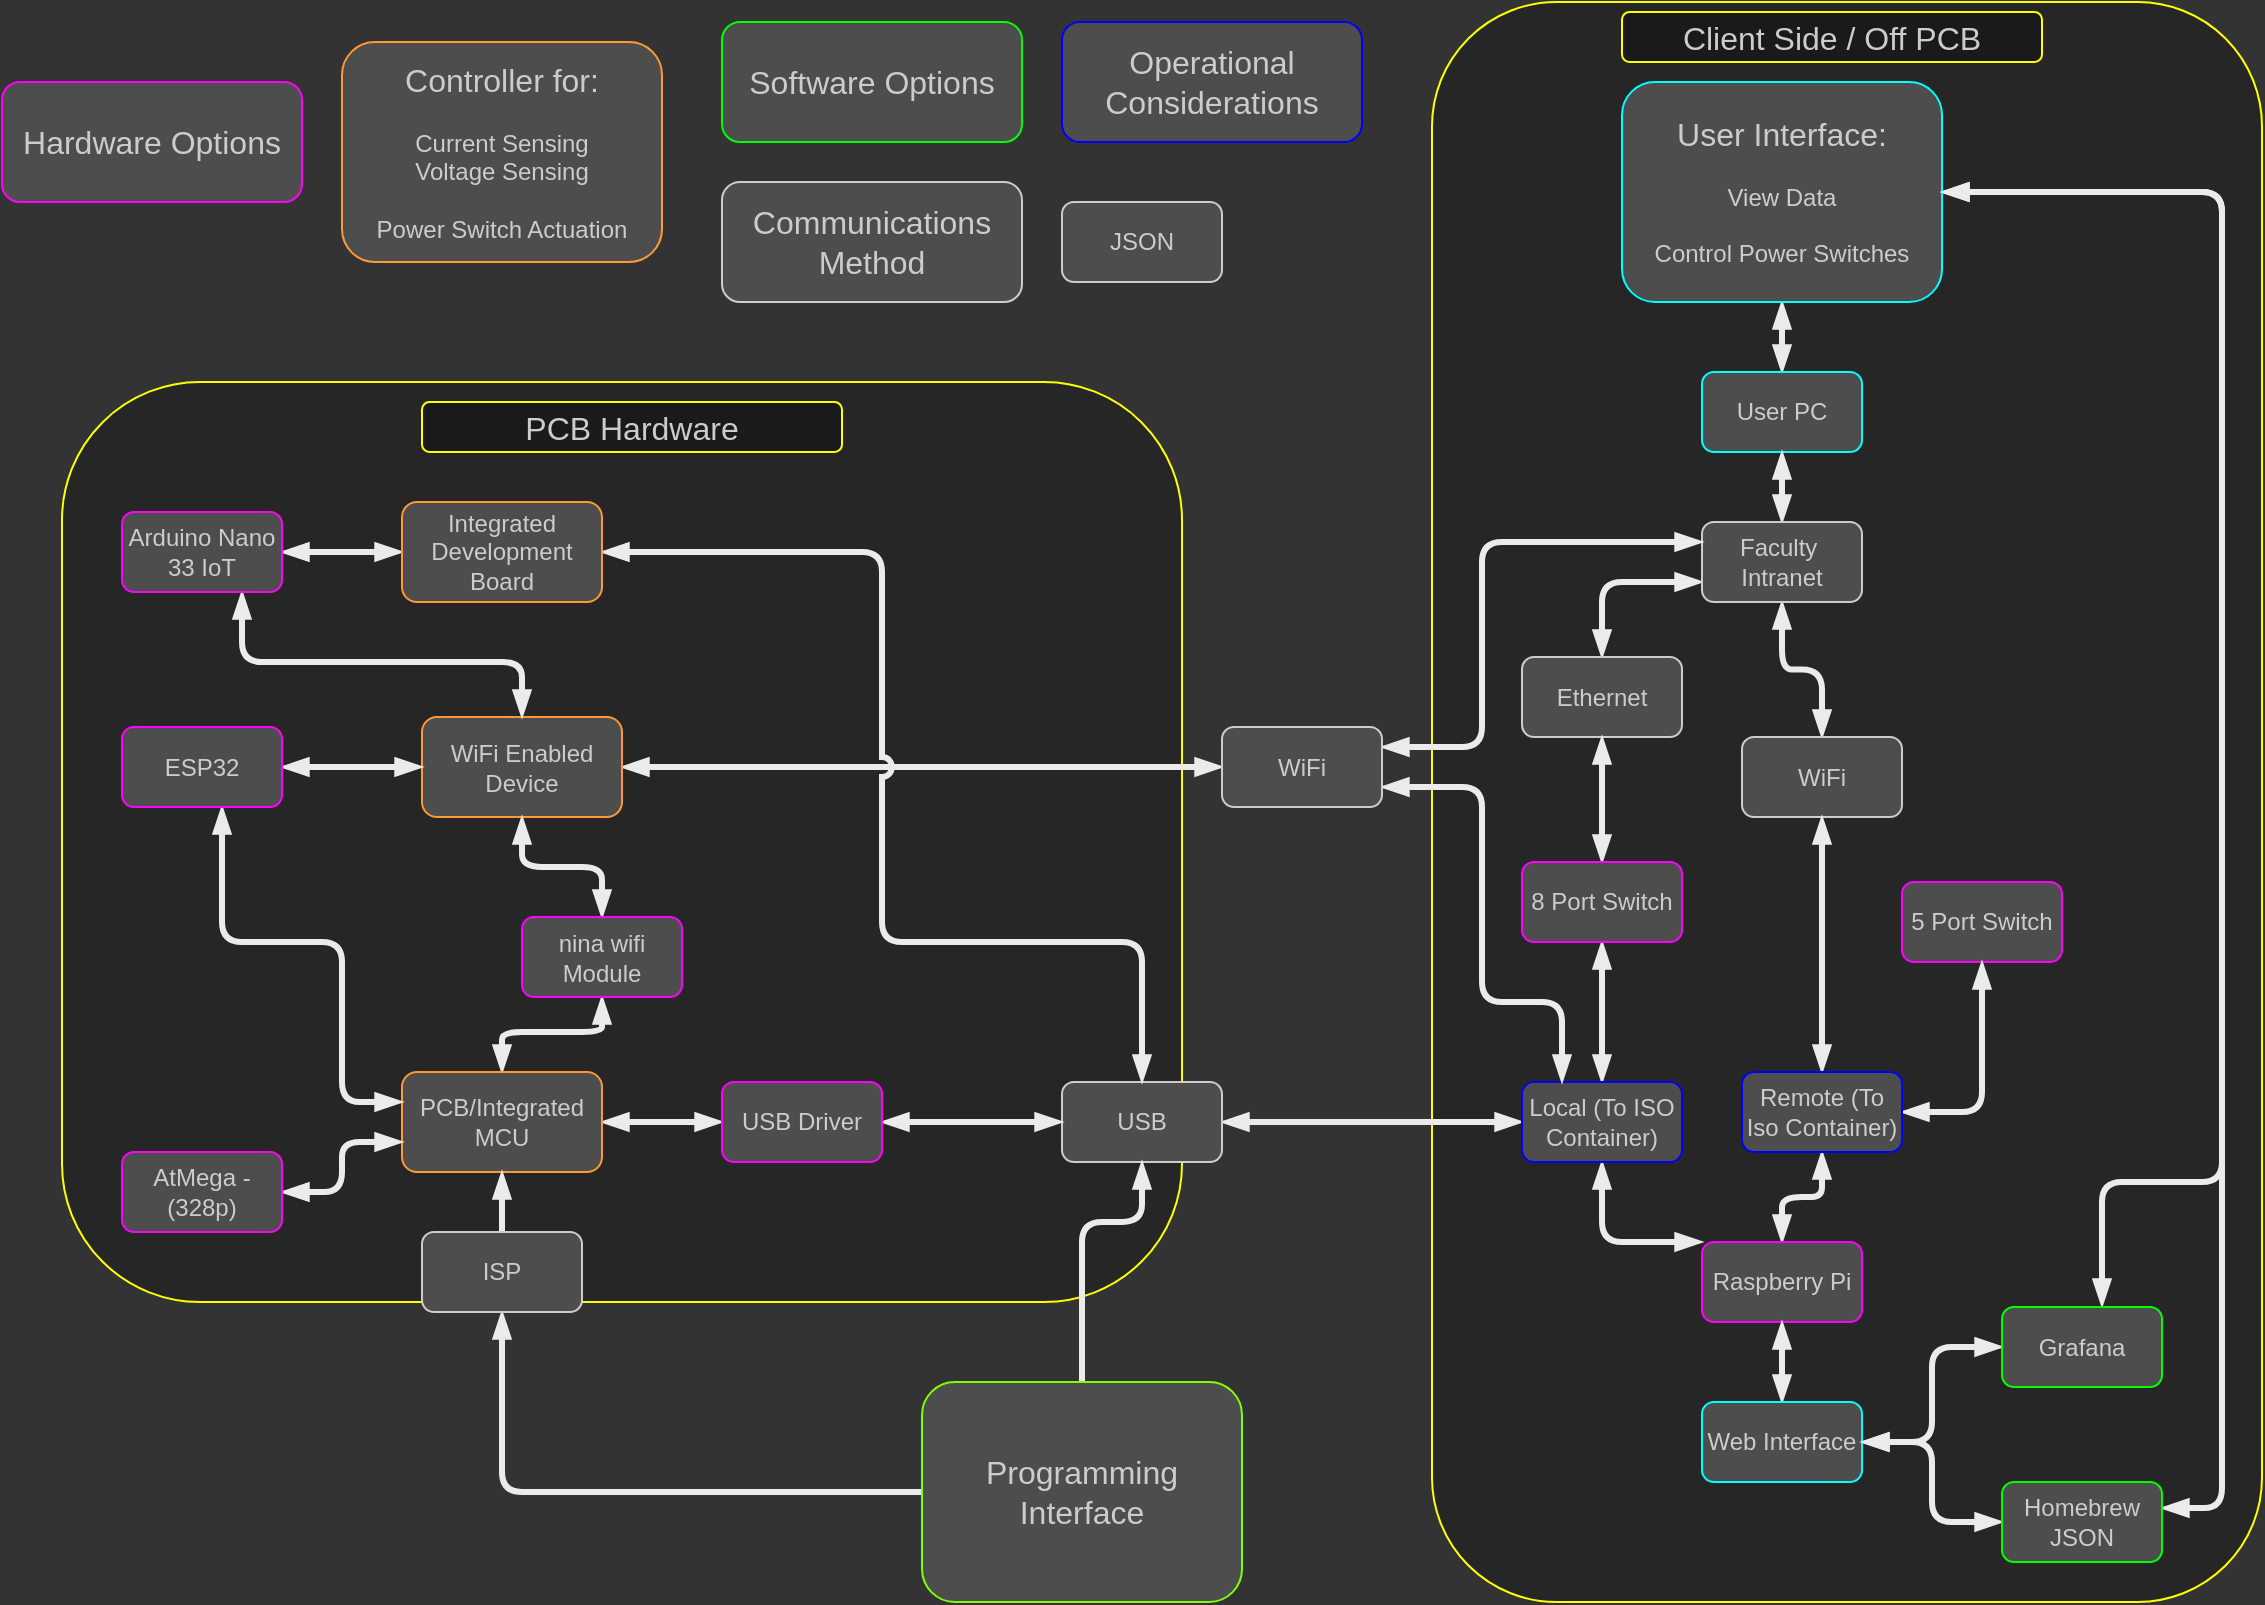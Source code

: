 <mxfile version="16.1.2" type="device"><diagram id="R2lEEEUBdFMjLlhIrx00" name="Page-1"><mxGraphModel dx="1673" dy="1159" grid="1" gridSize="10" guides="1" tooltips="1" connect="1" arrows="1" fold="1" page="1" pageScale="1" pageWidth="1169" pageHeight="827" background="#333333" math="0" shadow="0" extFonts="Permanent Marker^https://fonts.googleapis.com/css?family=Permanent+Marker"><root><mxCell id="0"/><mxCell id="1" parent="0"/><mxCell id="L5KVZY3LujiR9hxZ_9Is-6" value="" style="rounded=1;whiteSpace=wrap;html=1;fontFamily=Helvetica;fontSize=16;fontColor=#CCCCCC;strokeColor=#FFFF00;fillColor=#262626;glass=0;sketch=0;" vertex="1" parent="1"><mxGeometry x="60" y="200" width="560" height="460" as="geometry"/></mxCell><mxCell id="f1NFoJl14ffuExic_h9X-86" value="" style="rounded=1;whiteSpace=wrap;html=1;fontFamily=Helvetica;fontSize=16;fontColor=#CCCCCC;strokeColor=#FFFF00;fillColor=#262626;glass=0;sketch=0;" parent="1" vertex="1"><mxGeometry x="745" y="10" width="415" height="800" as="geometry"/></mxCell><mxCell id="f1NFoJl14ffuExic_h9X-1" value="&lt;font style=&quot;font-size: 16px&quot;&gt;Controller for:&lt;/font&gt;&lt;br&gt;&lt;br&gt;Current Sensing&lt;br&gt;Voltage Sensing&lt;br&gt;&lt;br&gt;Power Switch Actuation" style="rounded=1;whiteSpace=wrap;html=1;fillColor=#4D4D4D;fontColor=#CCCCCC;strokeColor=#FF9933;" parent="1" vertex="1"><mxGeometry x="200" y="30" width="160" height="110" as="geometry"/></mxCell><mxCell id="f1NFoJl14ffuExic_h9X-56" style="edgeStyle=orthogonalEdgeStyle;shape=connector;rounded=1;orthogonalLoop=1;jettySize=auto;html=1;labelBackgroundColor=default;fontFamily=Helvetica;fontSize=16;fontColor=#CCCCCC;startArrow=blockThin;startFill=1;endArrow=blockThin;endFill=1;strokeColor=#EBEBEB;strokeWidth=3;" parent="1" source="f1NFoJl14ffuExic_h9X-2" target="f1NFoJl14ffuExic_h9X-55" edge="1"><mxGeometry relative="1" as="geometry"/></mxCell><mxCell id="f1NFoJl14ffuExic_h9X-81" style="edgeStyle=orthogonalEdgeStyle;shape=connector;rounded=1;orthogonalLoop=1;jettySize=auto;html=1;entryX=0.625;entryY=-0.012;entryDx=0;entryDy=0;entryPerimeter=0;labelBackgroundColor=default;fontFamily=Helvetica;fontSize=16;fontColor=#CCCCCC;startArrow=blockThin;startFill=1;endArrow=blockThin;endFill=1;strokeColor=#EBEBEB;strokeWidth=3;" parent="1" source="f1NFoJl14ffuExic_h9X-2" target="f1NFoJl14ffuExic_h9X-15" edge="1"><mxGeometry relative="1" as="geometry"><Array as="points"><mxPoint x="1140" y="105"/><mxPoint x="1140" y="600"/><mxPoint x="1080" y="600"/></Array></mxGeometry></mxCell><mxCell id="f1NFoJl14ffuExic_h9X-2" value="&lt;span&gt;&lt;font style=&quot;font-size: 16px&quot;&gt;User Interface:&lt;/font&gt;&lt;br&gt;&lt;br&gt;View Data&lt;br&gt;&lt;br&gt;Control Power Switches&lt;br&gt;&lt;/span&gt;" style="rounded=1;whiteSpace=wrap;html=1;fillColor=#4D4D4D;fontColor=#CCCCCC;strokeColor=#00FFFF;" parent="1" vertex="1"><mxGeometry x="840" y="50" width="160" height="110" as="geometry"/></mxCell><mxCell id="f1NFoJl14ffuExic_h9X-3" value="&lt;span&gt;JSON&lt;br&gt;&lt;/span&gt;" style="rounded=1;whiteSpace=wrap;html=1;fillColor=#4D4D4D;fontColor=#CCCCCC;strokeColor=#CCCCCC;" parent="1" vertex="1"><mxGeometry x="560" y="110" width="80" height="40" as="geometry"/></mxCell><mxCell id="f1NFoJl14ffuExic_h9X-63" style="edgeStyle=orthogonalEdgeStyle;shape=connector;rounded=1;orthogonalLoop=1;jettySize=auto;html=1;entryX=0.5;entryY=1;entryDx=0;entryDy=0;labelBackgroundColor=default;fontFamily=Helvetica;fontSize=16;fontColor=#CCCCCC;startArrow=blockThin;startFill=1;endArrow=blockThin;endFill=1;strokeColor=#EBEBEB;strokeWidth=3;" parent="1" source="f1NFoJl14ffuExic_h9X-4" target="f1NFoJl14ffuExic_h9X-20" edge="1"><mxGeometry relative="1" as="geometry"><Array as="points"><mxPoint x="830" y="630"/></Array></mxGeometry></mxCell><mxCell id="f1NFoJl14ffuExic_h9X-64" style="edgeStyle=orthogonalEdgeStyle;shape=connector;rounded=1;orthogonalLoop=1;jettySize=auto;html=1;labelBackgroundColor=default;fontFamily=Helvetica;fontSize=16;fontColor=#CCCCCC;startArrow=blockThin;startFill=1;endArrow=blockThin;endFill=1;strokeColor=#EBEBEB;strokeWidth=3;entryX=0.5;entryY=1;entryDx=0;entryDy=0;" parent="1" source="f1NFoJl14ffuExic_h9X-4" target="f1NFoJl14ffuExic_h9X-21" edge="1"><mxGeometry relative="1" as="geometry"><mxPoint x="1010" y="612.5" as="targetPoint"/></mxGeometry></mxCell><mxCell id="f1NFoJl14ffuExic_h9X-4" value="&lt;span&gt;Raspberry Pi&lt;br&gt;&lt;/span&gt;" style="rounded=1;whiteSpace=wrap;html=1;fillColor=#4D4D4D;fontColor=#CCCCCC;strokeColor=#FF00FF;" parent="1" vertex="1"><mxGeometry x="880" y="630" width="80" height="40" as="geometry"/></mxCell><mxCell id="f1NFoJl14ffuExic_h9X-101" style="edgeStyle=orthogonalEdgeStyle;shape=connector;rounded=1;orthogonalLoop=1;jettySize=auto;html=1;labelBackgroundColor=default;fontFamily=Helvetica;fontSize=16;fontColor=#CCCCCC;startArrow=blockThin;startFill=1;endArrow=blockThin;endFill=1;strokeColor=#EBEBEB;strokeWidth=3;" parent="1" source="f1NFoJl14ffuExic_h9X-6" target="f1NFoJl14ffuExic_h9X-100" edge="1"><mxGeometry relative="1" as="geometry"/></mxCell><mxCell id="3wInzczH0KhTfQulINKs-4" style="edgeStyle=orthogonalEdgeStyle;shape=connector;rounded=1;orthogonalLoop=1;jettySize=auto;html=1;entryX=0;entryY=0.5;entryDx=0;entryDy=0;labelBackgroundColor=default;fontFamily=Helvetica;fontSize=16;fontColor=#CCCCCC;startArrow=blockThin;startFill=1;endArrow=blockThin;endFill=1;strokeColor=#EBEBEB;strokeWidth=3;" parent="1" source="f1NFoJl14ffuExic_h9X-6" target="3wInzczH0KhTfQulINKs-3" edge="1"><mxGeometry relative="1" as="geometry"/></mxCell><mxCell id="f1NFoJl14ffuExic_h9X-6" value="&lt;span&gt;PCB/Integrated MCU&lt;br&gt;&lt;/span&gt;" style="rounded=1;whiteSpace=wrap;html=1;fillColor=#4D4D4D;fontColor=#CCCCCC;strokeColor=#FF9933;" parent="1" vertex="1"><mxGeometry x="230" y="545" width="100" height="50" as="geometry"/></mxCell><mxCell id="f1NFoJl14ffuExic_h9X-79" style="edgeStyle=orthogonalEdgeStyle;shape=connector;rounded=1;orthogonalLoop=1;jettySize=auto;html=1;labelBackgroundColor=default;fontFamily=Helvetica;fontSize=16;fontColor=#CCCCCC;startArrow=blockThin;startFill=1;endArrow=blockThin;endFill=1;strokeColor=#EBEBEB;strokeWidth=3;" parent="1" source="f1NFoJl14ffuExic_h9X-7" target="f1NFoJl14ffuExic_h9X-76" edge="1"><mxGeometry relative="1" as="geometry"/></mxCell><mxCell id="f1NFoJl14ffuExic_h9X-7" value="&lt;span&gt;WiFi&lt;br&gt;&lt;/span&gt;" style="rounded=1;whiteSpace=wrap;html=1;fillColor=#4D4D4D;fontColor=#CCCCCC;strokeColor=#CCCCCC;" parent="1" vertex="1"><mxGeometry x="900" y="377.5" width="80" height="40" as="geometry"/></mxCell><mxCell id="f1NFoJl14ffuExic_h9X-78" style="edgeStyle=orthogonalEdgeStyle;shape=connector;rounded=1;orthogonalLoop=1;jettySize=auto;html=1;entryX=0;entryY=0.75;entryDx=0;entryDy=0;labelBackgroundColor=default;fontFamily=Helvetica;fontSize=16;fontColor=#CCCCCC;startArrow=blockThin;startFill=1;endArrow=blockThin;endFill=1;strokeColor=#EBEBEB;strokeWidth=3;" parent="1" source="f1NFoJl14ffuExic_h9X-8" target="f1NFoJl14ffuExic_h9X-76" edge="1"><mxGeometry relative="1" as="geometry"><Array as="points"><mxPoint x="830" y="300"/></Array></mxGeometry></mxCell><mxCell id="f1NFoJl14ffuExic_h9X-8" value="&lt;span&gt;Ethernet&lt;br&gt;&lt;/span&gt;" style="rounded=1;whiteSpace=wrap;html=1;fillColor=#4D4D4D;fontColor=#CCCCCC;strokeColor=#CCCCCC;" parent="1" vertex="1"><mxGeometry x="790" y="337.5" width="80" height="40" as="geometry"/></mxCell><mxCell id="f1NFoJl14ffuExic_h9X-94" style="edgeStyle=orthogonalEdgeStyle;shape=connector;rounded=1;orthogonalLoop=1;jettySize=auto;html=1;entryX=0;entryY=0.5;entryDx=0;entryDy=0;labelBackgroundColor=default;fontFamily=Helvetica;fontSize=16;fontColor=#CCCCCC;startArrow=blockThin;startFill=1;endArrow=blockThin;endFill=1;strokeColor=#EBEBEB;strokeWidth=3;" parent="1" source="f1NFoJl14ffuExic_h9X-9" target="f1NFoJl14ffuExic_h9X-93" edge="1"><mxGeometry relative="1" as="geometry"/></mxCell><mxCell id="f1NFoJl14ffuExic_h9X-9" value="&lt;span&gt;WiFi Enabled Device&lt;br&gt;&lt;/span&gt;" style="rounded=1;whiteSpace=wrap;html=1;fillColor=#4D4D4D;fontColor=#CCCCCC;strokeColor=#FF9933;" parent="1" vertex="1"><mxGeometry x="240" y="367.5" width="100" height="50" as="geometry"/></mxCell><mxCell id="f1NFoJl14ffuExic_h9X-95" style="edgeStyle=orthogonalEdgeStyle;shape=connector;rounded=1;orthogonalLoop=1;jettySize=auto;html=1;entryX=0;entryY=0.5;entryDx=0;entryDy=0;labelBackgroundColor=default;fontFamily=Helvetica;fontSize=16;fontColor=#CCCCCC;startArrow=blockThin;startFill=1;endArrow=blockThin;endFill=1;strokeColor=#EBEBEB;strokeWidth=3;" parent="1" source="f1NFoJl14ffuExic_h9X-10" target="f1NFoJl14ffuExic_h9X-20" edge="1"><mxGeometry relative="1" as="geometry"><Array as="points"/></mxGeometry></mxCell><mxCell id="f1NFoJl14ffuExic_h9X-10" value="&lt;span&gt;USB&lt;br&gt;&lt;/span&gt;" style="rounded=1;whiteSpace=wrap;html=1;fillColor=#4D4D4D;fontColor=#CCCCCC;strokeColor=#CCCCCC;" parent="1" vertex="1"><mxGeometry x="560" y="550" width="80" height="40" as="geometry"/></mxCell><mxCell id="f1NFoJl14ffuExic_h9X-11" value="&lt;span&gt;&lt;font style=&quot;font-size: 16px&quot;&gt;Hardware Options&lt;/font&gt;&lt;br&gt;&lt;/span&gt;" style="rounded=1;whiteSpace=wrap;html=1;fillColor=#4D4D4D;fontColor=#CCCCCC;strokeColor=#FF00FF;" parent="1" vertex="1"><mxGeometry x="30" y="50" width="150" height="60" as="geometry"/></mxCell><mxCell id="f1NFoJl14ffuExic_h9X-49" style="edgeStyle=orthogonalEdgeStyle;shape=connector;rounded=1;orthogonalLoop=1;jettySize=auto;html=1;labelBackgroundColor=default;fontFamily=Helvetica;fontSize=16;fontColor=#CCCCCC;startArrow=blockThin;startFill=1;endArrow=blockThin;endFill=1;strokeColor=#EBEBEB;strokeWidth=3;entryX=0;entryY=0.5;entryDx=0;entryDy=0;" parent="1" source="f1NFoJl14ffuExic_h9X-13" target="f1NFoJl14ffuExic_h9X-15" edge="1"><mxGeometry relative="1" as="geometry"/></mxCell><mxCell id="f1NFoJl14ffuExic_h9X-50" style="edgeStyle=orthogonalEdgeStyle;shape=connector;rounded=1;orthogonalLoop=1;jettySize=auto;html=1;labelBackgroundColor=default;fontFamily=Helvetica;fontSize=16;fontColor=#CCCCCC;startArrow=blockThin;startFill=1;endArrow=blockThin;endFill=1;strokeColor=#EBEBEB;strokeWidth=3;" parent="1" source="f1NFoJl14ffuExic_h9X-13" target="f1NFoJl14ffuExic_h9X-4" edge="1"><mxGeometry relative="1" as="geometry"><mxPoint x="940" y="562.5" as="targetPoint"/></mxGeometry></mxCell><mxCell id="f1NFoJl14ffuExic_h9X-13" value="&lt;span&gt;Web Interface&lt;br&gt;&lt;/span&gt;" style="rounded=1;whiteSpace=wrap;html=1;fillColor=#4D4D4D;fontColor=#CCCCCC;strokeColor=#00FFFF;" parent="1" vertex="1"><mxGeometry x="880" y="710" width="80" height="40" as="geometry"/></mxCell><mxCell id="f1NFoJl14ffuExic_h9X-14" value="&lt;span&gt;&lt;font style=&quot;font-size: 16px&quot;&gt;Software Options&lt;/font&gt;&lt;br&gt;&lt;/span&gt;" style="rounded=1;whiteSpace=wrap;html=1;fillColor=#4D4D4D;fontColor=#CCCCCC;strokeColor=#00FF00;" parent="1" vertex="1"><mxGeometry x="390" y="20" width="150" height="60" as="geometry"/></mxCell><mxCell id="f1NFoJl14ffuExic_h9X-15" value="&lt;span&gt;Grafana&lt;br&gt;&lt;/span&gt;" style="rounded=1;whiteSpace=wrap;html=1;fillColor=#4D4D4D;fontColor=#CCCCCC;strokeColor=#00FF00;" parent="1" vertex="1"><mxGeometry x="1030" y="662.5" width="80" height="40" as="geometry"/></mxCell><mxCell id="f1NFoJl14ffuExic_h9X-42" style="edgeStyle=orthogonalEdgeStyle;shape=connector;rounded=1;orthogonalLoop=1;jettySize=auto;html=1;labelBackgroundColor=default;fontFamily=Helvetica;fontSize=16;fontColor=#CCCCCC;startArrow=blockThin;startFill=1;endArrow=blockThin;endFill=1;strokeColor=#EBEBEB;strokeWidth=3;" parent="1" source="f1NFoJl14ffuExic_h9X-16" target="f1NFoJl14ffuExic_h9X-9" edge="1"><mxGeometry relative="1" as="geometry"/></mxCell><mxCell id="f1NFoJl14ffuExic_h9X-89" style="edgeStyle=orthogonalEdgeStyle;shape=connector;rounded=1;orthogonalLoop=1;jettySize=auto;html=1;labelBackgroundColor=default;fontFamily=Helvetica;fontSize=16;fontColor=#CCCCCC;startArrow=blockThin;startFill=1;endArrow=blockThin;endFill=1;strokeColor=#EBEBEB;strokeWidth=3;" parent="1" source="f1NFoJl14ffuExic_h9X-16" target="f1NFoJl14ffuExic_h9X-6" edge="1"><mxGeometry relative="1" as="geometry"><Array as="points"><mxPoint x="140" y="480"/><mxPoint x="200" y="480"/><mxPoint x="200" y="560"/></Array></mxGeometry></mxCell><mxCell id="f1NFoJl14ffuExic_h9X-16" value="&lt;span&gt;ESP32&lt;br&gt;&lt;/span&gt;" style="rounded=1;whiteSpace=wrap;html=1;fillColor=#4D4D4D;fontColor=#CCCCCC;strokeColor=#FF00FF;" parent="1" vertex="1"><mxGeometry x="90" y="372.5" width="80" height="40" as="geometry"/></mxCell><mxCell id="f1NFoJl14ffuExic_h9X-90" style="edgeStyle=orthogonalEdgeStyle;shape=connector;rounded=1;orthogonalLoop=1;jettySize=auto;html=1;labelBackgroundColor=default;fontFamily=Helvetica;fontSize=16;fontColor=#CCCCCC;startArrow=blockThin;startFill=1;endArrow=blockThin;endFill=1;strokeColor=#EBEBEB;strokeWidth=3;" parent="1" source="f1NFoJl14ffuExic_h9X-17" target="f1NFoJl14ffuExic_h9X-88" edge="1"><mxGeometry relative="1" as="geometry"/></mxCell><mxCell id="f1NFoJl14ffuExic_h9X-91" style="edgeStyle=orthogonalEdgeStyle;shape=connector;rounded=1;orthogonalLoop=1;jettySize=auto;html=1;labelBackgroundColor=default;fontFamily=Helvetica;fontSize=16;fontColor=#CCCCCC;startArrow=blockThin;startFill=1;endArrow=blockThin;endFill=1;strokeColor=#EBEBEB;strokeWidth=3;" parent="1" source="f1NFoJl14ffuExic_h9X-17" target="f1NFoJl14ffuExic_h9X-9" edge="1"><mxGeometry relative="1" as="geometry"><Array as="points"><mxPoint x="150" y="340"/><mxPoint x="290" y="340"/></Array></mxGeometry></mxCell><mxCell id="f1NFoJl14ffuExic_h9X-17" value="&lt;span&gt;Arduino Nano 33 IoT&lt;br&gt;&lt;/span&gt;" style="rounded=1;whiteSpace=wrap;html=1;fillColor=#4D4D4D;fontColor=#CCCCCC;strokeColor=#FF00FF;" parent="1" vertex="1"><mxGeometry x="90" y="265" width="80" height="40" as="geometry"/></mxCell><mxCell id="f1NFoJl14ffuExic_h9X-22" style="edgeStyle=orthogonalEdgeStyle;rounded=1;orthogonalLoop=1;jettySize=auto;html=1;fontSize=16;fontColor=#CCCCCC;strokeColor=#EBEBEB;strokeWidth=3;endArrow=blockThin;endFill=1;startArrow=blockThin;startFill=1;" parent="1" source="f1NFoJl14ffuExic_h9X-18" target="f1NFoJl14ffuExic_h9X-6" edge="1"><mxGeometry relative="1" as="geometry"><Array as="points"><mxPoint x="200" y="605"/><mxPoint x="200" y="580"/></Array></mxGeometry></mxCell><mxCell id="f1NFoJl14ffuExic_h9X-18" value="&lt;span&gt;AtMega - (328p)&lt;br&gt;&lt;/span&gt;" style="rounded=1;whiteSpace=wrap;html=1;fillColor=#4D4D4D;fontColor=#CCCCCC;strokeColor=#FF00FF;" parent="1" vertex="1"><mxGeometry x="90" y="585" width="80" height="40" as="geometry"/></mxCell><mxCell id="f1NFoJl14ffuExic_h9X-19" value="&lt;span&gt;&lt;font style=&quot;font-size: 16px&quot;&gt;Operational Considerations&lt;/font&gt;&lt;br&gt;&lt;/span&gt;" style="rounded=1;whiteSpace=wrap;html=1;fillColor=#4D4D4D;fontColor=#CCCCCC;strokeColor=#0000FF;" parent="1" vertex="1"><mxGeometry x="560" y="20" width="150" height="60" as="geometry"/></mxCell><mxCell id="f1NFoJl14ffuExic_h9X-65" style="edgeStyle=orthogonalEdgeStyle;shape=connector;rounded=1;orthogonalLoop=1;jettySize=auto;html=1;labelBackgroundColor=default;fontFamily=Helvetica;fontSize=16;fontColor=#CCCCCC;startArrow=blockThin;startFill=1;endArrow=blockThin;endFill=1;strokeColor=#EBEBEB;strokeWidth=3;" parent="1" source="f1NFoJl14ffuExic_h9X-20" target="f1NFoJl14ffuExic_h9X-45" edge="1"><mxGeometry relative="1" as="geometry"/></mxCell><mxCell id="f1NFoJl14ffuExic_h9X-20" value="&lt;span&gt;Local (To ISO Container)&lt;br&gt;&lt;/span&gt;" style="rounded=1;whiteSpace=wrap;html=1;fillColor=#4D4D4D;fontColor=#CCCCCC;strokeColor=#0000FF;" parent="1" vertex="1"><mxGeometry x="790" y="550" width="80" height="40" as="geometry"/></mxCell><mxCell id="f1NFoJl14ffuExic_h9X-44" value="&lt;span&gt;5 Port Switch&lt;br&gt;&lt;/span&gt;" style="rounded=1;whiteSpace=wrap;html=1;fillColor=#4D4D4D;fontColor=#CCCCCC;strokeColor=#FF00FF;" parent="1" vertex="1"><mxGeometry x="980" y="450" width="80" height="40" as="geometry"/></mxCell><mxCell id="f1NFoJl14ffuExic_h9X-69" style="edgeStyle=orthogonalEdgeStyle;shape=connector;rounded=1;orthogonalLoop=1;jettySize=auto;html=1;entryX=0.5;entryY=1;entryDx=0;entryDy=0;labelBackgroundColor=default;fontFamily=Helvetica;fontSize=16;fontColor=#CCCCCC;startArrow=blockThin;startFill=1;endArrow=blockThin;endFill=1;strokeColor=#EBEBEB;strokeWidth=3;" parent="1" source="f1NFoJl14ffuExic_h9X-45" target="f1NFoJl14ffuExic_h9X-8" edge="1"><mxGeometry relative="1" as="geometry"/></mxCell><mxCell id="f1NFoJl14ffuExic_h9X-45" value="&lt;span&gt;8 Port Switch&lt;br&gt;&lt;/span&gt;" style="rounded=1;whiteSpace=wrap;html=1;fillColor=#4D4D4D;fontColor=#CCCCCC;strokeColor=#FF00FF;" parent="1" vertex="1"><mxGeometry x="790" y="440" width="80" height="40" as="geometry"/></mxCell><mxCell id="f1NFoJl14ffuExic_h9X-55" value="&lt;span&gt;User PC&lt;br&gt;&lt;/span&gt;" style="rounded=1;whiteSpace=wrap;html=1;fillColor=#4D4D4D;fontColor=#CCCCCC;strokeColor=#00FFFF;" parent="1" vertex="1"><mxGeometry x="880" y="195" width="80" height="40" as="geometry"/></mxCell><mxCell id="f1NFoJl14ffuExic_h9X-66" style="edgeStyle=orthogonalEdgeStyle;shape=connector;rounded=1;orthogonalLoop=1;jettySize=auto;html=1;labelBackgroundColor=default;fontFamily=Helvetica;fontSize=16;fontColor=#CCCCCC;startArrow=blockThin;startFill=1;endArrow=blockThin;endFill=1;strokeColor=#EBEBEB;strokeWidth=3;" parent="1" source="f1NFoJl14ffuExic_h9X-21" target="f1NFoJl14ffuExic_h9X-44" edge="1"><mxGeometry relative="1" as="geometry"><Array as="points"><mxPoint x="1020" y="565"/></Array></mxGeometry></mxCell><mxCell id="3wInzczH0KhTfQulINKs-2" style="edgeStyle=orthogonalEdgeStyle;rounded=1;orthogonalLoop=1;jettySize=auto;html=1;endArrow=blockThin;fontSize=16;strokeColor=#EBEBEB;fontColor=#CCCCCC;startArrow=blockThin;startFill=1;endFill=1;strokeWidth=3;" parent="1" source="f1NFoJl14ffuExic_h9X-21" target="f1NFoJl14ffuExic_h9X-7" edge="1"><mxGeometry relative="1" as="geometry"/></mxCell><mxCell id="f1NFoJl14ffuExic_h9X-21" value="&lt;span&gt;Remote (To Iso Container)&lt;br&gt;&lt;/span&gt;" style="rounded=1;whiteSpace=wrap;html=1;fillColor=#4D4D4D;fontColor=#CCCCCC;strokeColor=#0000FF;" parent="1" vertex="1"><mxGeometry x="900" y="545" width="80" height="40" as="geometry"/></mxCell><mxCell id="f1NFoJl14ffuExic_h9X-75" value="&lt;span&gt;&lt;font style=&quot;font-size: 16px&quot;&gt;Communications Method&lt;/font&gt;&lt;br&gt;&lt;/span&gt;" style="rounded=1;whiteSpace=wrap;html=1;fillColor=#4D4D4D;fontColor=#CCCCCC;strokeColor=#CCCCCC;" parent="1" vertex="1"><mxGeometry x="390" y="100" width="150" height="60" as="geometry"/></mxCell><mxCell id="f1NFoJl14ffuExic_h9X-77" style="edgeStyle=orthogonalEdgeStyle;shape=connector;rounded=1;orthogonalLoop=1;jettySize=auto;html=1;labelBackgroundColor=default;fontFamily=Helvetica;fontSize=16;fontColor=#CCCCCC;startArrow=blockThin;startFill=1;endArrow=blockThin;endFill=1;strokeColor=#EBEBEB;strokeWidth=3;" parent="1" source="f1NFoJl14ffuExic_h9X-76" target="f1NFoJl14ffuExic_h9X-55" edge="1"><mxGeometry relative="1" as="geometry"/></mxCell><mxCell id="f1NFoJl14ffuExic_h9X-76" value="&lt;span&gt;Faculty&amp;nbsp;&lt;br&gt;Intranet&lt;br&gt;&lt;/span&gt;" style="rounded=1;whiteSpace=wrap;html=1;fillColor=#4D4D4D;fontColor=#CCCCCC;strokeColor=#CCCCCC;" parent="1" vertex="1"><mxGeometry x="880" y="270" width="80" height="40" as="geometry"/></mxCell><mxCell id="f1NFoJl14ffuExic_h9X-84" style="edgeStyle=orthogonalEdgeStyle;shape=connector;rounded=1;orthogonalLoop=1;jettySize=auto;html=1;entryX=1;entryY=0.5;entryDx=0;entryDy=0;labelBackgroundColor=default;fontFamily=Helvetica;fontSize=16;fontColor=#CCCCCC;startArrow=blockThin;startFill=1;endArrow=blockThin;endFill=1;strokeColor=#EBEBEB;strokeWidth=3;" parent="1" source="f1NFoJl14ffuExic_h9X-83" target="f1NFoJl14ffuExic_h9X-2" edge="1"><mxGeometry relative="1" as="geometry"><Array as="points"><mxPoint x="1140" y="763"/><mxPoint x="1140" y="105"/></Array></mxGeometry></mxCell><mxCell id="f1NFoJl14ffuExic_h9X-85" style="edgeStyle=orthogonalEdgeStyle;shape=connector;rounded=1;orthogonalLoop=1;jettySize=auto;html=1;labelBackgroundColor=default;fontFamily=Helvetica;fontSize=16;fontColor=#CCCCCC;startArrow=blockThin;startFill=1;endArrow=blockThin;endFill=1;strokeColor=#EBEBEB;strokeWidth=3;" parent="1" source="f1NFoJl14ffuExic_h9X-83" target="f1NFoJl14ffuExic_h9X-13" edge="1"><mxGeometry relative="1" as="geometry"/></mxCell><mxCell id="f1NFoJl14ffuExic_h9X-83" value="&lt;span&gt;Homebrew JSON&lt;br&gt;&lt;/span&gt;" style="rounded=1;whiteSpace=wrap;html=1;fillColor=#4D4D4D;fontColor=#CCCCCC;strokeColor=#00FF00;" parent="1" vertex="1"><mxGeometry x="1030" y="750" width="80" height="40" as="geometry"/></mxCell><mxCell id="f1NFoJl14ffuExic_h9X-87" value="Client Side / Off PCB" style="rounded=1;whiteSpace=wrap;html=1;fontFamily=Helvetica;fontSize=16;fontColor=#CCCCCC;strokeColor=#FFFF00;fillColor=#1A1A1A;" parent="1" vertex="1"><mxGeometry x="840" y="15" width="210" height="25" as="geometry"/></mxCell><mxCell id="f1NFoJl14ffuExic_h9X-97" style="edgeStyle=orthogonalEdgeStyle;shape=connector;orthogonalLoop=1;jettySize=auto;html=1;entryX=0.5;entryY=0;entryDx=0;entryDy=0;labelBackgroundColor=default;fontFamily=Helvetica;fontSize=16;fontColor=#CCCCCC;startArrow=blockThin;startFill=1;endArrow=blockThin;endFill=1;strokeColor=#EBEBEB;strokeWidth=3;jumpStyle=arc;rounded=1;" parent="1" source="f1NFoJl14ffuExic_h9X-88" target="f1NFoJl14ffuExic_h9X-10" edge="1"><mxGeometry relative="1" as="geometry"><Array as="points"><mxPoint x="470" y="285"/><mxPoint x="470" y="480"/><mxPoint x="600" y="480"/></Array></mxGeometry></mxCell><mxCell id="f1NFoJl14ffuExic_h9X-88" value="&lt;span&gt;Integrated Development Board&lt;br&gt;&lt;/span&gt;" style="rounded=1;whiteSpace=wrap;html=1;fillColor=#4D4D4D;fontColor=#CCCCCC;strokeColor=#FF9933;" parent="1" vertex="1"><mxGeometry x="230" y="260" width="100" height="50" as="geometry"/></mxCell><mxCell id="f1NFoJl14ffuExic_h9X-96" style="edgeStyle=orthogonalEdgeStyle;shape=connector;rounded=1;orthogonalLoop=1;jettySize=auto;html=1;entryX=0.25;entryY=0;entryDx=0;entryDy=0;labelBackgroundColor=default;fontFamily=Helvetica;fontSize=16;fontColor=#CCCCCC;startArrow=blockThin;startFill=1;endArrow=blockThin;endFill=1;strokeColor=#EBEBEB;strokeWidth=3;exitX=1;exitY=0.75;exitDx=0;exitDy=0;" parent="1" source="f1NFoJl14ffuExic_h9X-93" target="f1NFoJl14ffuExic_h9X-20" edge="1"><mxGeometry relative="1" as="geometry"><Array as="points"><mxPoint x="770" y="403"/><mxPoint x="770" y="510"/><mxPoint x="810" y="510"/></Array><mxPoint x="750" y="410" as="sourcePoint"/></mxGeometry></mxCell><mxCell id="f1NFoJl14ffuExic_h9X-99" style="edgeStyle=orthogonalEdgeStyle;shape=connector;rounded=1;orthogonalLoop=1;jettySize=auto;html=1;labelBackgroundColor=default;fontFamily=Helvetica;fontSize=16;fontColor=#CCCCCC;startArrow=blockThin;startFill=1;endArrow=blockThin;endFill=1;strokeColor=#EBEBEB;strokeWidth=3;exitX=1;exitY=0.25;exitDx=0;exitDy=0;" parent="1" source="f1NFoJl14ffuExic_h9X-93" edge="1"><mxGeometry relative="1" as="geometry"><mxPoint x="880" y="280" as="targetPoint"/><Array as="points"><mxPoint x="770" y="383"/><mxPoint x="770" y="280"/></Array><mxPoint x="740" y="384" as="sourcePoint"/></mxGeometry></mxCell><mxCell id="f1NFoJl14ffuExic_h9X-93" value="&lt;span&gt;WiFi&lt;br&gt;&lt;/span&gt;" style="rounded=1;whiteSpace=wrap;html=1;fillColor=#4D4D4D;fontColor=#CCCCCC;strokeColor=#CCCCCC;" parent="1" vertex="1"><mxGeometry x="640" y="372.5" width="80" height="40" as="geometry"/></mxCell><mxCell id="f1NFoJl14ffuExic_h9X-102" style="edgeStyle=orthogonalEdgeStyle;shape=connector;rounded=1;orthogonalLoop=1;jettySize=auto;html=1;labelBackgroundColor=default;fontFamily=Helvetica;fontSize=16;fontColor=#CCCCCC;startArrow=blockThin;startFill=1;endArrow=blockThin;endFill=1;strokeColor=#EBEBEB;strokeWidth=3;" parent="1" source="f1NFoJl14ffuExic_h9X-100" target="f1NFoJl14ffuExic_h9X-9" edge="1"><mxGeometry relative="1" as="geometry"/></mxCell><mxCell id="f1NFoJl14ffuExic_h9X-100" value="&lt;span&gt;nina wifi Module&lt;br&gt;&lt;/span&gt;" style="rounded=1;whiteSpace=wrap;html=1;fillColor=#4D4D4D;fontColor=#CCCCCC;strokeColor=#FF00FF;" parent="1" vertex="1"><mxGeometry x="290" y="467.5" width="80" height="40" as="geometry"/></mxCell><mxCell id="3wInzczH0KhTfQulINKs-5" style="edgeStyle=orthogonalEdgeStyle;shape=connector;rounded=1;orthogonalLoop=1;jettySize=auto;html=1;labelBackgroundColor=default;fontFamily=Helvetica;fontSize=16;fontColor=#CCCCCC;startArrow=blockThin;startFill=1;endArrow=blockThin;endFill=1;strokeColor=#EBEBEB;strokeWidth=3;" parent="1" source="3wInzczH0KhTfQulINKs-3" target="f1NFoJl14ffuExic_h9X-10" edge="1"><mxGeometry relative="1" as="geometry"/></mxCell><mxCell id="3wInzczH0KhTfQulINKs-3" value="&lt;span&gt;USB Driver&lt;br&gt;&lt;/span&gt;" style="rounded=1;whiteSpace=wrap;html=1;fillColor=#4D4D4D;fontColor=#CCCCCC;strokeColor=#FF00FF;" parent="1" vertex="1"><mxGeometry x="390" y="550" width="80" height="40" as="geometry"/></mxCell><mxCell id="L5KVZY3LujiR9hxZ_9Is-2" style="edgeStyle=orthogonalEdgeStyle;rounded=1;orthogonalLoop=1;jettySize=auto;html=1;entryX=0.5;entryY=1;entryDx=0;entryDy=0;endArrow=blockThin;fontSize=16;strokeColor=#EBEBEB;fontColor=#CCCCCC;startArrow=none;startFill=0;endFill=1;strokeWidth=3;orthogonal=0;jumpStyle=arc;" edge="1" parent="1" source="L5KVZY3LujiR9hxZ_9Is-1" target="f1NFoJl14ffuExic_h9X-10"><mxGeometry relative="1" as="geometry"><Array as="points"><mxPoint x="570" y="620"/><mxPoint x="600" y="620"/></Array></mxGeometry></mxCell><mxCell id="L5KVZY3LujiR9hxZ_9Is-4" style="edgeStyle=orthogonalEdgeStyle;shape=connector;rounded=1;jumpStyle=arc;orthogonalLoop=1;jettySize=auto;html=1;labelBackgroundColor=default;fontFamily=Helvetica;fontSize=16;fontColor=#CCCCCC;startArrow=none;startFill=0;endArrow=blockThin;endFill=1;strokeColor=#EBEBEB;strokeWidth=3;" edge="1" parent="1" source="L5KVZY3LujiR9hxZ_9Is-1" target="L5KVZY3LujiR9hxZ_9Is-3"><mxGeometry relative="1" as="geometry"/></mxCell><mxCell id="L5KVZY3LujiR9hxZ_9Is-1" value="&lt;span&gt;&lt;span style=&quot;font-size: 16px&quot;&gt;Programming Interface&lt;/span&gt;&lt;br&gt;&lt;/span&gt;" style="rounded=1;whiteSpace=wrap;html=1;fillColor=#4D4D4D;fontColor=#CCCCCC;strokeColor=#80FF00;" vertex="1" parent="1"><mxGeometry x="490" y="700" width="160" height="110" as="geometry"/></mxCell><mxCell id="L5KVZY3LujiR9hxZ_9Is-5" style="edgeStyle=orthogonalEdgeStyle;shape=connector;rounded=1;jumpStyle=arc;orthogonalLoop=1;jettySize=auto;html=1;entryX=0.5;entryY=1;entryDx=0;entryDy=0;labelBackgroundColor=default;fontFamily=Helvetica;fontSize=16;fontColor=#CCCCCC;startArrow=none;startFill=0;endArrow=blockThin;endFill=1;strokeColor=#EBEBEB;strokeWidth=3;" edge="1" parent="1" source="L5KVZY3LujiR9hxZ_9Is-3" target="f1NFoJl14ffuExic_h9X-6"><mxGeometry relative="1" as="geometry"/></mxCell><mxCell id="L5KVZY3LujiR9hxZ_9Is-3" value="&lt;span&gt;ISP&lt;br&gt;&lt;/span&gt;" style="rounded=1;whiteSpace=wrap;html=1;fillColor=#4D4D4D;fontColor=#CCCCCC;strokeColor=#CCCCCC;" vertex="1" parent="1"><mxGeometry x="240" y="625" width="80" height="40" as="geometry"/></mxCell><mxCell id="L5KVZY3LujiR9hxZ_9Is-7" value="PCB Hardware" style="rounded=1;whiteSpace=wrap;html=1;fontFamily=Helvetica;fontSize=16;fontColor=#CCCCCC;strokeColor=#FFFF00;fillColor=#1A1A1A;" vertex="1" parent="1"><mxGeometry x="240" y="210" width="210" height="25" as="geometry"/></mxCell></root></mxGraphModel></diagram></mxfile>